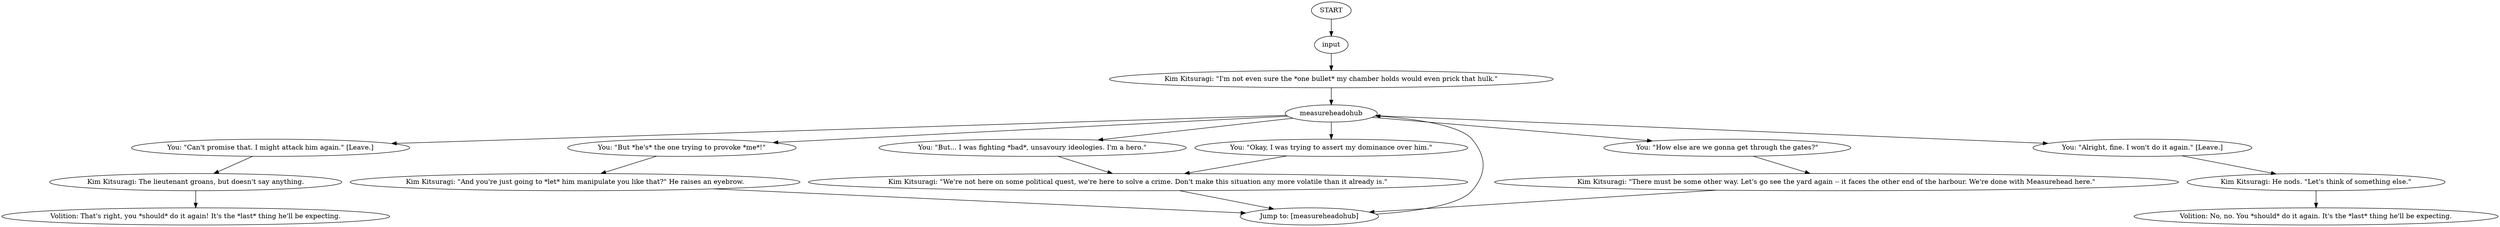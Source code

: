 # KIM SWITCH / FIGHT FAILURE
# Kim's reaction to You trying to punch Measurehead and failing at it.
# ==================================================
digraph G {
	  0 [label="START"];
	  1 [label="input"];
	  2 [label="measureheadohub"];
	  3 [label="Kim Kitsuragi: \"There must be some other way. Let's go see the yard again -- it faces the other end of the harbour. We're done with Measurehead here.\""];
	  4 [label="Volition: No, no. You *should* do it again. It's the *last* thing he'll be expecting."];
	  5 [label="Kim Kitsuragi: The lieutenant groans, but doesn't say anything."];
	  6 [label="You: \"Okay, I was trying to assert my dominance over him.\""];
	  7 [label="Jump to: [measureheadohub]"];
	  8 [label="Kim Kitsuragi: \"We're not here on some political quest, we're here to solve a crime. Don't make this situation any more volatile than it already is.\""];
	  10 [label="You: \"Can't promise that. I might attack him again.\" [Leave.]"];
	  11 [label="Kim Kitsuragi: He nods. \"Let's think of something else.\""];
	  12 [label="Kim Kitsuragi: \"I'm not even sure the *one bullet* my chamber holds would even prick that hulk.\""];
	  13 [label="Kim Kitsuragi: \"And you're just going to *let* him manipulate you like that?\" He raises an eyebrow."];
	  14 [label="You: \"How else are we gonna get through the gates?\""];
	  15 [label="Volition: That's right, you *should* do it again! It's the *last* thing he'll be expecting."];
	  16 [label="You: \"But *he's* the one trying to provoke *me*!\""];
	  17 [label="You: \"Alright, fine. I won't do it again.\" [Leave.]"];
	  18 [label="You: \"But... I was fighting *bad*, unsavoury ideologies. I'm a hero.\""];
	  0 -> 1
	  1 -> 12
	  2 -> 6
	  2 -> 10
	  2 -> 14
	  2 -> 16
	  2 -> 17
	  2 -> 18
	  3 -> 7
	  5 -> 15
	  6 -> 8
	  7 -> 2
	  8 -> 7
	  10 -> 5
	  11 -> 4
	  12 -> 2
	  13 -> 7
	  14 -> 3
	  16 -> 13
	  17 -> 11
	  18 -> 8
}

